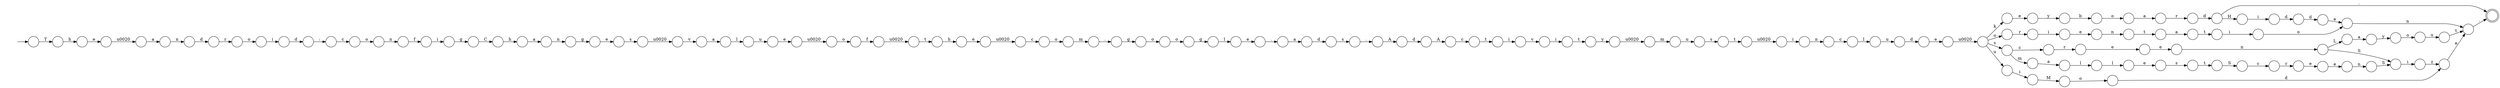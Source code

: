 digraph Automaton {
  rankdir = LR;
  0 [shape=circle,label=""];
  0 -> 22 [label="m"]
  1 [shape=circle,label=""];
  1 -> 123 [label="o"]
  2 [shape=circle,label=""];
  2 -> 4 [label="d"]
  3 [shape=circle,label=""];
  3 -> 20 [label="v"]
  4 [shape=circle,label=""];
  4 -> 12 [label="r"]
  5 [shape=circle,label=""];
  5 -> 42 [label="\u0020"]
  6 [shape=circle,label=""];
  6 -> 78 [label="n"]
  7 [shape=circle,label=""];
  7 -> 5 [label="e"]
  8 [shape=circle,label=""];
  8 -> 16 [label="i"]
  9 [shape=circle,label=""];
  9 -> 112 [label="t"]
  10 [shape=circle,label=""];
  10 -> 103 [label="i"]
  11 [shape=circle,label=""];
  11 -> 121 [label="a"]
  12 [shape=circle,label=""];
  12 -> 74 [label="o"]
  13 [shape=circle,label=""];
  13 -> 111 [label="t"]
  14 [shape=circle,label=""];
  14 -> 2 [label="n"]
  15 [shape=circle,label=""];
  15 -> 88 [label="e"]
  16 [shape=circle,label=""];
  16 -> 80 [label="M"]
  17 [shape=circle,label=""];
  17 -> 36 [label="\u0020"]
  18 [shape=circle,label=""];
  18 -> 130 [label="b"]
  19 [shape=circle,label=""];
  19 -> 34 [label="s"]
  20 [shape=circle,label=""];
  20 -> 76 [label="a"]
  21 [shape=circle,label=""];
  21 -> 79 [label="i"]
  22 [shape=circle,label=""];
  22 -> 64 [label="."]
  23 [shape=circle,label=""];
  23 -> 114 [label="r"]
  24 [shape=circle,label=""];
  24 -> 1 [label="\u0020"]
  25 [shape=circle,label=""];
  25 -> 124 [label="."]
  26 [shape=circle,label=""];
  26 -> 90 [label="u"]
  27 [shape=circle,label=""];
  27 -> 98 [label="i"]
  28 [shape=circle,label=""];
  28 -> 94 [label="r"]
  29 [shape=circle,label=""];
  29 -> 48 [label="t"]
  30 [shape=circle,label=""];
  30 -> 43 [label="l"]
  31 [shape=circle,label=""];
  31 -> 26 [label="l"]
  32 [shape=circle,label=""];
  32 -> 128 [label="n"]
  33 [shape=circle,label=""];
  33 -> 19 [label="u"]
  34 [shape=circle,label=""];
  34 -> 38 [label="t"]
  35 [shape=circle,label=""];
  35 -> 62 [label="\u0020"]
  36 [shape=circle,label=""];
  36 -> 33 [label="m"]
  37 [shape=circle,label=""];
  37 -> 122 [label="d"]
  38 [shape=circle,label=""];
  38 -> 21 [label="\u0020"]
  39 [shape=circle,label=""];
  39 -> 18 [label="y"]
  40 [shape=circle,label=""];
  40 -> 77 [label="i"]
  41 [shape=circle,label=""];
  41 -> 0 [label="o"]
  42 [shape=circle,label=""];
  42 -> 14 [label="a"]
  43 [shape=circle,label=""];
  43 -> 115 [label="e"]
  44 [shape=circle,label=""];
  44 -> 75 [label="d"]
  45 [shape=circle,label=""];
  45 -> 107 [label="C"]
  46 [shape=circle,label=""];
  46 -> 99 [label="n"]
  47 [shape=circle,label=""];
  47 -> 10 [label="f"]
  48 [shape=circle,label=""];
  48 -> 17 [label="y"]
  49 [shape=circle,label=""];
  49 -> 89 [label="i"]
  50 [shape=circle,label=""];
  50 -> 105 [label="o"]
  51 [shape=circle,label=""];
  51 -> 91 [label="i"]
  52 [shape=circle,label=""];
  52 -> 3 [label="\u0020"]
  53 [shape=circle,label=""];
  53 -> 46 [label="a"]
  54 [shape=circle,label=""];
  54 -> 39 [label="e"]
  55 [shape=circle,label=""];
  55 -> 65 [label="t"]
  56 [shape=circle,label=""];
  56 -> 104 [label="d"]
  57 [shape=circle,label=""];
  57 -> 31 [label="c"]
  58 [shape=circle,label=""];
  58 -> 40 [label="t"]
  59 [shape=circle,label=""];
  59 -> 84 [label="c"]
  59 -> 11 [label="m"]
  60 [shape=circle,label=""];
  60 -> 85 [label="o"]
  61 [shape=circle,label=""];
  61 -> 37 [label="A"]
  62 [shape=circle,label=""];
  62 -> 41 [label="c"]
  63 [shape=circle,label=""];
  63 -> 81 [label="a"]
  64 [shape=circle,label=""];
  64 -> 50 [label="g"]
  65 [shape=circle,label=""];
  65 -> 102 [label="h"]
  66 [shape=circle,label=""];
  66 -> 49 [label="t"]
  67 [shape=doublecircle,label=""];
  68 [shape=circle,label=""];
  68 -> 118 [label=":"]
  69 [shape=circle,label=""];
  69 -> 101 [label="e"]
  70 [shape=circle,label=""];
  70 -> 55 [label="\u0020"]
  71 [shape=circle,label=""];
  71 -> 109 [label="n"]
  72 [shape=circle,label=""];
  72 -> 58 [label="c"]
  73 [shape=circle,label=""];
  73 -> 29 [label="i"]
  74 [shape=circle,label=""];
  74 -> 96 [label="i"]
  75 [shape=circle,label=""];
  75 -> 6 [label="e"]
  76 [shape=circle,label=""];
  76 -> 131 [label="l"]
  77 [shape=circle,label=""];
  77 -> 73 [label="v"]
  78 [shape=circle,label=""];
  78 -> 67 [label="."]
  79 [shape=circle,label=""];
  79 -> 57 [label="n"]
  80 [shape=circle,label=""];
  80 -> 86 [label="o"]
  81 [shape=circle,label=""];
  81 -> 60 [label="y"]
  82 [shape=circle,label=""];
  initial [shape=plaintext,label=""];
  initial -> 82
  82 -> 133 [label="T"]
  83 [shape=circle,label=""];
  83 -> 15 [label="r"]
  84 [shape=circle,label=""];
  84 -> 129 [label="r"]
  85 [shape=circle,label=""];
  85 -> 117 [label="u"]
  86 [shape=circle,label=""];
  86 -> 119 [label="d"]
  87 [shape=circle,label=""];
  87 -> 126 [label="e"]
  88 [shape=circle,label=""];
  88 -> 32 [label="e"]
  89 [shape=circle,label=""];
  89 -> 6 [label="o"]
  90 [shape=circle,label=""];
  90 -> 93 [label="d"]
  91 [shape=circle,label=""];
  91 -> 44 [label="d"]
  92 [shape=circle,label=""];
  92 -> 24 [label="e"]
  93 [shape=circle,label=""];
  93 -> 116 [label="e"]
  94 [shape=circle,label=""];
  94 -> 100 [label="d"]
  95 [shape=circle,label=""];
  95 -> 54 [label="k"]
  95 -> 59 [label="s"]
  95 -> 8 [label="u"]
  95 -> 23 [label="o"]
  96 [shape=circle,label=""];
  96 -> 68 [label="d"]
  97 [shape=circle,label=""];
  97 -> 83 [label="c"]
  98 [shape=circle,label=""];
  98 -> 119 [label="z"]
  99 [shape=circle,label=""];
  99 -> 87 [label="g"]
  100 [shape=circle,label=""];
  100 -> 67 [label="."]
  100 -> 51 [label="H"]
  101 [shape=circle,label=""];
  101 -> 9 [label="n"]
  102 [shape=circle,label=""];
  102 -> 35 [label="e"]
  103 [shape=circle,label=""];
  103 -> 45 [label="g"]
  104 [shape=circle,label=""];
  104 -> 106 [label="s"]
  105 [shape=circle,label=""];
  105 -> 113 [label="o"]
  106 [shape=circle,label=""];
  106 -> 61 [label="."]
  107 [shape=circle,label=""];
  107 -> 53 [label="h"]
  108 [shape=circle,label=""];
  108 -> 28 [label="a"]
  109 [shape=circle,label=""];
  109 -> 27 [label="S"]
  109 -> 63 [label="L"]
  110 [shape=circle,label=""];
  110 -> 71 [label="e"]
  111 [shape=circle,label=""];
  111 -> 97 [label="S"]
  112 [shape=circle,label=""];
  112 -> 66 [label="a"]
  113 [shape=circle,label=""];
  113 -> 132 [label="g"]
  114 [shape=circle,label=""];
  114 -> 69 [label="i"]
  115 [shape=circle,label=""];
  115 -> 13 [label="s"]
  116 [shape=circle,label=""];
  116 -> 95 [label="\u0020"]
  117 [shape=circle,label=""];
  117 -> 78 [label="t"]
  118 [shape=circle,label=""];
  118 -> 125 [label="c"]
  119 [shape=circle,label=""];
  119 -> 78 [label="e"]
  120 [shape=circle,label=""];
  120 -> 25 [label="e"]
  121 [shape=circle,label=""];
  121 -> 30 [label="l"]
  122 [shape=circle,label=""];
  122 -> 72 [label="A"]
  123 [shape=circle,label=""];
  123 -> 70 [label="f"]
  124 [shape=circle,label=""];
  124 -> 56 [label="a"]
  125 [shape=circle,label=""];
  125 -> 127 [label="o"]
  126 [shape=circle,label=""];
  126 -> 52 [label="s"]
  127 [shape=circle,label=""];
  127 -> 47 [label="n"]
  128 [shape=circle,label=""];
  128 -> 27 [label="S"]
  129 [shape=circle,label=""];
  129 -> 110 [label="e"]
  130 [shape=circle,label=""];
  130 -> 108 [label="o"]
  131 [shape=circle,label=""];
  131 -> 92 [label="u"]
  132 [shape=circle,label=""];
  132 -> 120 [label="l"]
  133 [shape=circle,label=""];
  133 -> 7 [label="h"]
}
